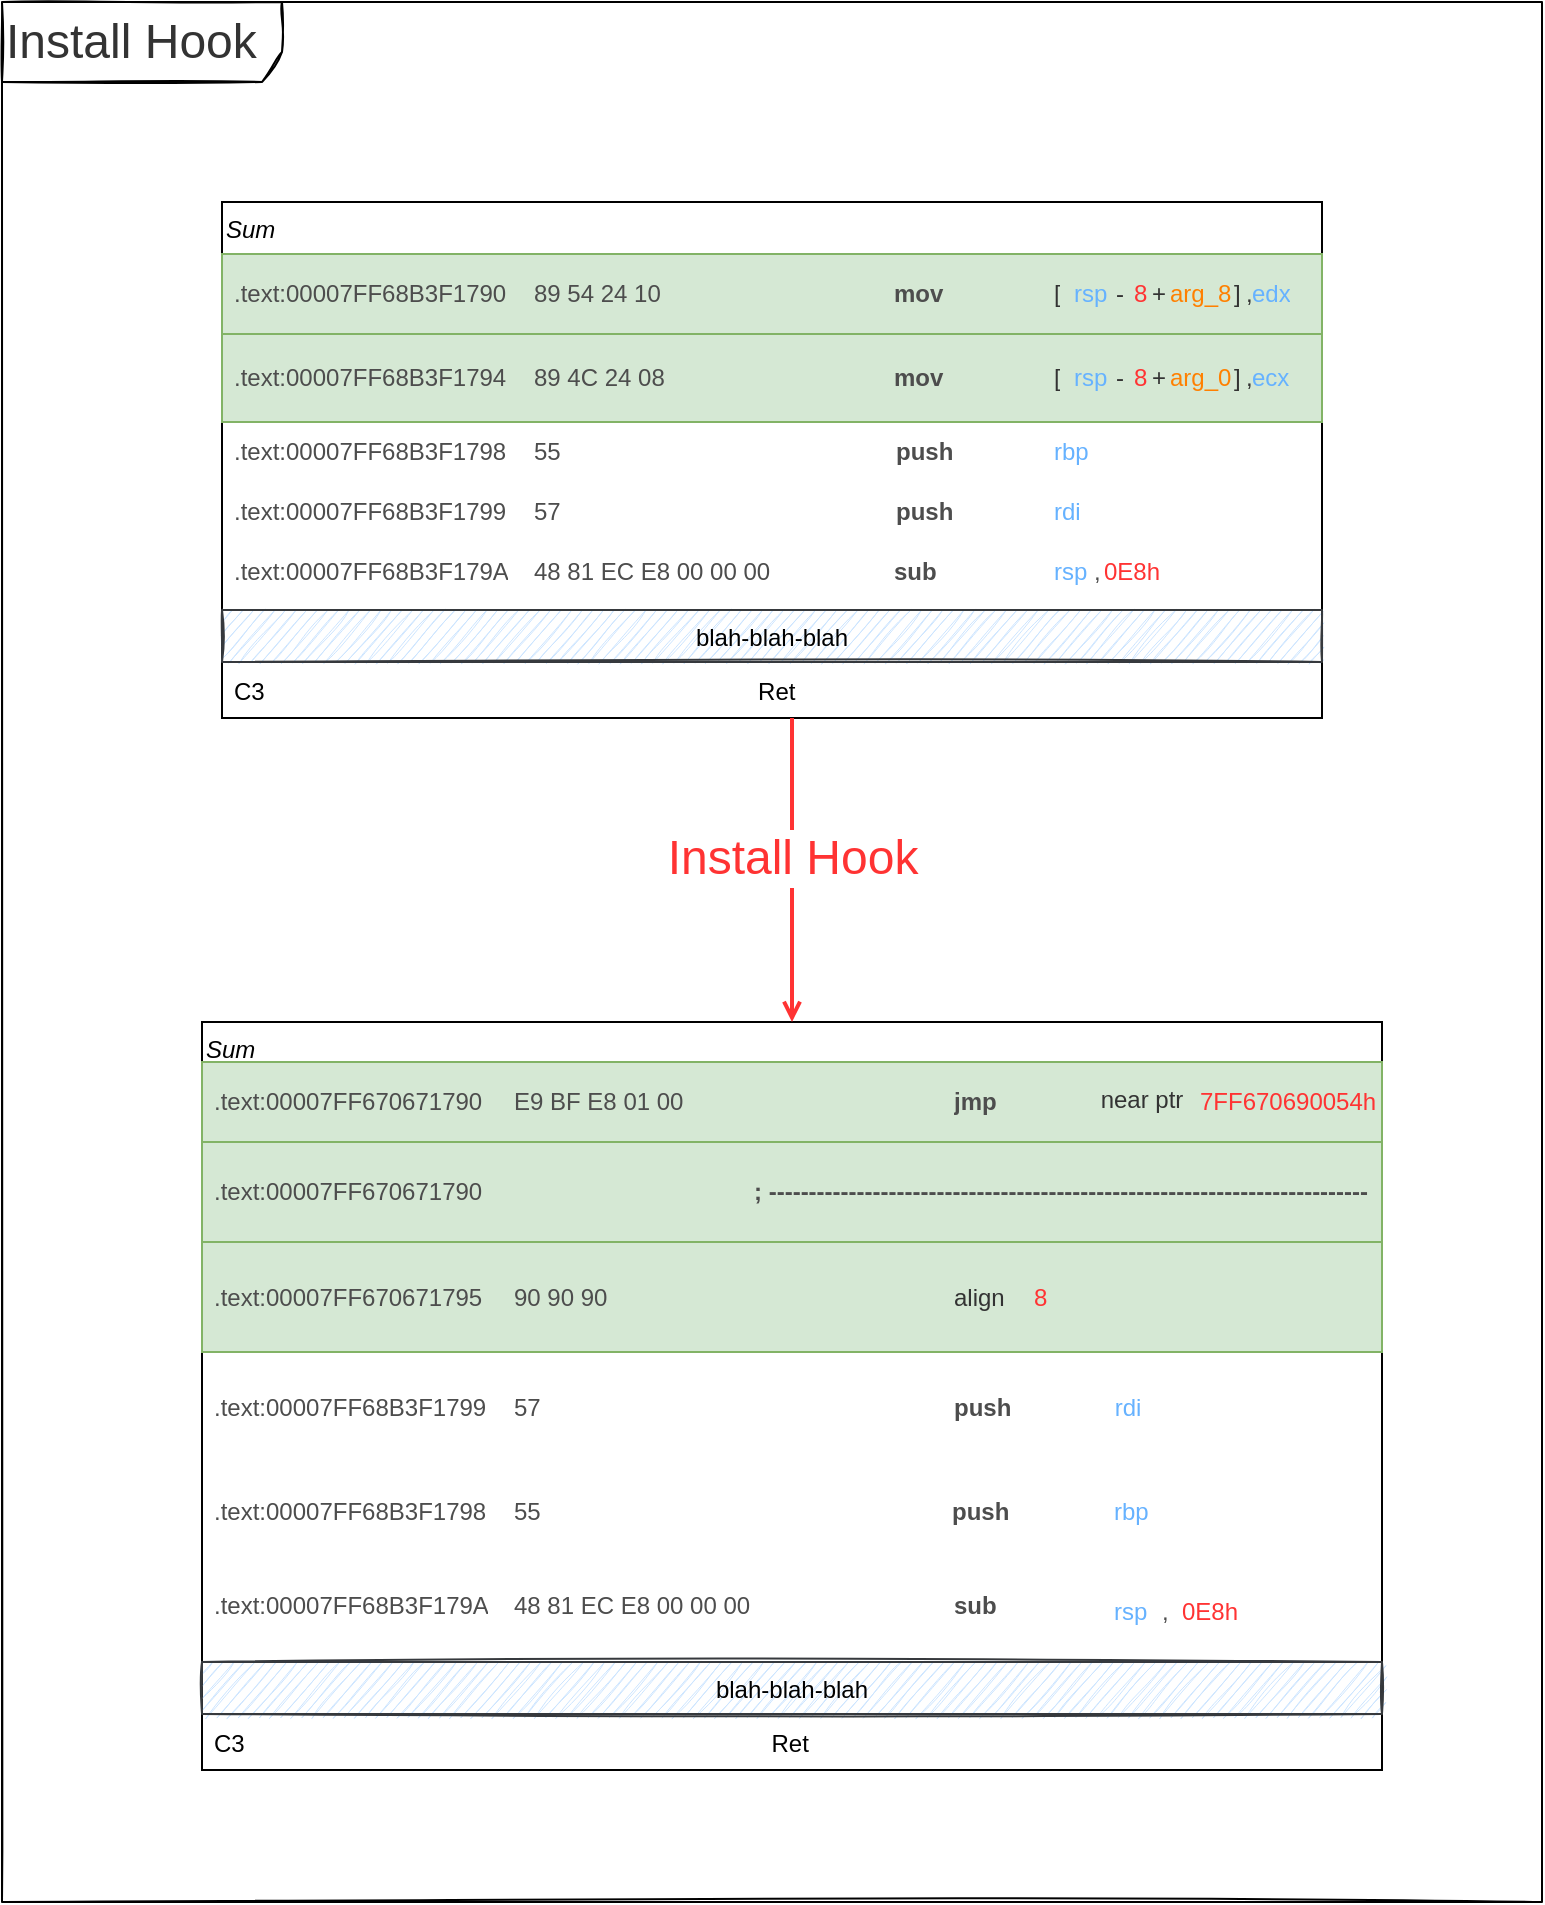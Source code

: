 <mxfile version="13.9.9" type="device" pages="2"><diagram id="C5RBs43oDa-KdzZeNtuy" name="Page-1"><mxGraphModel dx="1673" dy="958" grid="1" gridSize="10" guides="1" tooltips="1" connect="1" arrows="1" fold="1" page="1" pageScale="1" pageWidth="827" pageHeight="1169" math="0" shadow="0"><root><mxCell id="WIyWlLk6GJQsqaUBKTNV-0"/><mxCell id="WIyWlLk6GJQsqaUBKTNV-1" parent="WIyWlLk6GJQsqaUBKTNV-0"/><mxCell id="DZ3Puqd7QOwIK6hAoHtA-308" value="Install Hook" style="shape=umlFrame;whiteSpace=wrap;html=1;rounded=0;glass=0;labelBackgroundColor=none;sketch=1;gradientColor=none;fontSize=24;fontColor=#333333;align=left;width=140;height=40;" vertex="1" parent="WIyWlLk6GJQsqaUBKTNV-1"><mxGeometry x="50" y="30" width="770" height="950" as="geometry"/></mxCell><mxCell id="zkfFHV4jXpPFQw0GAbJ--0" value="Sum" style="swimlane;fontStyle=2;align=left;verticalAlign=middle;childLayout=stackLayout;horizontal=1;startSize=26;horizontalStack=0;resizeParent=1;resizeLast=0;collapsible=1;marginBottom=0;rounded=0;shadow=0;strokeWidth=1;" parent="WIyWlLk6GJQsqaUBKTNV-1" vertex="1"><mxGeometry x="160" y="130" width="550" height="258" as="geometry"><mxRectangle x="210" y="100" width="160" height="26" as="alternateBounds"/></mxGeometry></mxCell><mxCell id="DZ3Puqd7QOwIK6hAoHtA-41" value="" style="group;verticalAlign=middle;align=left;fillColor=#d5e8d4;strokeColor=#82b366;" vertex="1" connectable="0" parent="zkfFHV4jXpPFQw0GAbJ--0"><mxGeometry y="26" width="550" height="40" as="geometry"/></mxCell><mxCell id="DZ3Puqd7QOwIK6hAoHtA-14" value=".text:00007FF68B3F1790" style="text;align=left;verticalAlign=middle;spacingLeft=4;spacingRight=4;overflow=hidden;rotatable=0;points=[[0,0.5],[1,0.5]];portConstraint=eastwest;whiteSpace=wrap;labelBorderColor=none;fontColor=#4D4D4D;" vertex="1" parent="DZ3Puqd7QOwIK6hAoHtA-41"><mxGeometry width="150" height="40" as="geometry"/></mxCell><mxCell id="DZ3Puqd7QOwIK6hAoHtA-15" value="89 54 24 10" style="text;align=left;verticalAlign=middle;spacingLeft=4;spacingRight=4;overflow=hidden;rotatable=0;points=[[0,0.5],[1,0.5]];portConstraint=eastwest;whiteSpace=wrap;labelBorderColor=none;fontColor=#4D4D4D;" vertex="1" parent="DZ3Puqd7QOwIK6hAoHtA-41"><mxGeometry x="150" width="90" height="40" as="geometry"/></mxCell><mxCell id="DZ3Puqd7QOwIK6hAoHtA-17" value="mov" style="text;align=left;verticalAlign=middle;spacingLeft=4;spacingRight=4;overflow=hidden;rotatable=0;points=[[0,0.5],[1,0.5]];portConstraint=eastwest;whiteSpace=wrap;labelBorderColor=none;fontColor=#4D4D4D;fontStyle=1" vertex="1" parent="DZ3Puqd7QOwIK6hAoHtA-41"><mxGeometry x="330" width="40" height="40" as="geometry"/></mxCell><mxCell id="DZ3Puqd7QOwIK6hAoHtA-28" value="" style="group;verticalAlign=middle;align=left;" vertex="1" connectable="0" parent="DZ3Puqd7QOwIK6hAoHtA-41"><mxGeometry x="410" width="133" height="40" as="geometry"/></mxCell><mxCell id="DZ3Puqd7QOwIK6hAoHtA-37" value="-" style="text;align=left;verticalAlign=middle;spacingLeft=4;spacingRight=4;overflow=hidden;rotatable=0;points=[[0,0.5],[1,0.5]];portConstraint=eastwest;whiteSpace=wrap;labelBorderColor=none;fontColor=#333333;" vertex="1" parent="DZ3Puqd7QOwIK6hAoHtA-28"><mxGeometry x="31" width="18" height="40" as="geometry"/></mxCell><mxCell id="DZ3Puqd7QOwIK6hAoHtA-29" value="," style="text;align=left;verticalAlign=middle;spacingLeft=4;spacingRight=4;overflow=hidden;rotatable=0;points=[[0,0.5],[1,0.5]];portConstraint=eastwest;whiteSpace=wrap;labelBorderColor=none;fontColor=#333333;" vertex="1" parent="DZ3Puqd7QOwIK6hAoHtA-28"><mxGeometry x="96" width="14" height="40" as="geometry"/></mxCell><mxCell id="DZ3Puqd7QOwIK6hAoHtA-30" value="arg_8" style="text;align=left;verticalAlign=middle;spacingLeft=4;spacingRight=4;overflow=hidden;rotatable=0;points=[[0,0.5],[1,0.5]];portConstraint=eastwest;whiteSpace=wrap;labelBorderColor=none;fontColor=#FF8000;" vertex="1" parent="DZ3Puqd7QOwIK6hAoHtA-28"><mxGeometry x="58" width="41" height="40" as="geometry"/></mxCell><mxCell id="DZ3Puqd7QOwIK6hAoHtA-31" value="8" style="text;align=left;verticalAlign=middle;spacingLeft=4;spacingRight=4;overflow=hidden;rotatable=0;points=[[0,0.5],[1,0.5]];portConstraint=eastwest;whiteSpace=wrap;labelBorderColor=none;fontColor=#FF3333;" vertex="1" parent="DZ3Puqd7QOwIK6hAoHtA-28"><mxGeometry x="40" width="18" height="40" as="geometry"/></mxCell><mxCell id="DZ3Puqd7QOwIK6hAoHtA-32" value="[" style="text;align=left;verticalAlign=middle;spacingLeft=4;spacingRight=4;overflow=hidden;rotatable=0;points=[[0,0.5],[1,0.5]];portConstraint=eastwest;whiteSpace=wrap;labelBorderColor=none;fontColor=#333333;" vertex="1" parent="DZ3Puqd7QOwIK6hAoHtA-28"><mxGeometry width="20" height="40" as="geometry"/></mxCell><mxCell id="DZ3Puqd7QOwIK6hAoHtA-33" value="]" style="text;align=left;verticalAlign=middle;spacingLeft=4;spacingRight=4;overflow=hidden;rotatable=0;points=[[0,0.5],[1,0.5]];portConstraint=eastwest;whiteSpace=wrap;labelBorderColor=none;fontColor=#333333;" vertex="1" parent="DZ3Puqd7QOwIK6hAoHtA-28"><mxGeometry x="90" width="16" height="40" as="geometry"/></mxCell><mxCell id="DZ3Puqd7QOwIK6hAoHtA-34" value="edx" style="text;align=left;verticalAlign=middle;spacingLeft=4;spacingRight=4;overflow=hidden;rotatable=0;points=[[0,0.5],[1,0.5]];portConstraint=eastwest;whiteSpace=wrap;labelBorderColor=none;fontColor=#66B2FF;" vertex="1" parent="DZ3Puqd7QOwIK6hAoHtA-28"><mxGeometry x="99" width="34" height="40" as="geometry"/></mxCell><mxCell id="DZ3Puqd7QOwIK6hAoHtA-35" value="rsp" style="text;align=left;verticalAlign=middle;spacingLeft=4;spacingRight=4;overflow=hidden;rotatable=0;points=[[0,0.5],[1,0.5]];portConstraint=eastwest;whiteSpace=wrap;labelBorderColor=none;fontColor=#66B2FF;" vertex="1" parent="DZ3Puqd7QOwIK6hAoHtA-28"><mxGeometry x="10" width="30" height="40" as="geometry"/></mxCell><mxCell id="DZ3Puqd7QOwIK6hAoHtA-36" value="+" style="text;align=left;verticalAlign=middle;spacingLeft=4;spacingRight=4;overflow=hidden;rotatable=0;points=[[0,0.5],[1,0.5]];portConstraint=eastwest;whiteSpace=wrap;labelBorderColor=none;fontColor=#333333;" vertex="1" parent="DZ3Puqd7QOwIK6hAoHtA-28"><mxGeometry x="49" width="18" height="40" as="geometry"/></mxCell><mxCell id="DZ3Puqd7QOwIK6hAoHtA-46" value="" style="group;verticalAlign=middle;align=left;fillColor=#d5e8d4;strokeColor=#82b366;labelBackgroundColor=none;labelBorderColor=none;" vertex="1" connectable="0" parent="zkfFHV4jXpPFQw0GAbJ--0"><mxGeometry y="66" width="550" height="44" as="geometry"/></mxCell><mxCell id="DZ3Puqd7QOwIK6hAoHtA-47" value=".text:00007FF68B3F1794" style="text;align=left;verticalAlign=middle;spacingLeft=4;spacingRight=4;overflow=hidden;rotatable=0;points=[[0,0.5],[1,0.5]];portConstraint=eastwest;whiteSpace=wrap;labelBorderColor=none;fontColor=#4D4D4D;" vertex="1" parent="DZ3Puqd7QOwIK6hAoHtA-46"><mxGeometry width="150" height="44" as="geometry"/></mxCell><mxCell id="DZ3Puqd7QOwIK6hAoHtA-48" value="89 4C 24 08" style="text;align=left;verticalAlign=middle;spacingLeft=4;spacingRight=4;overflow=hidden;rotatable=0;points=[[0,0.5],[1,0.5]];portConstraint=eastwest;whiteSpace=wrap;labelBorderColor=none;fontColor=#4D4D4D;" vertex="1" parent="DZ3Puqd7QOwIK6hAoHtA-46"><mxGeometry x="150" width="90" height="44" as="geometry"/></mxCell><mxCell id="DZ3Puqd7QOwIK6hAoHtA-49" value="" style="group;align=left;verticalAlign=middle;" vertex="1" connectable="0" parent="DZ3Puqd7QOwIK6hAoHtA-46"><mxGeometry x="330" width="163" height="44" as="geometry"/></mxCell><mxCell id="DZ3Puqd7QOwIK6hAoHtA-50" value="mov" style="text;align=left;verticalAlign=middle;spacingLeft=4;spacingRight=4;overflow=hidden;rotatable=0;points=[[0,0.5],[1,0.5]];portConstraint=eastwest;whiteSpace=wrap;labelBorderColor=none;fontStyle=1;fontColor=#4D4D4D;" vertex="1" parent="DZ3Puqd7QOwIK6hAoHtA-49"><mxGeometry width="40" height="44" as="geometry"/></mxCell><mxCell id="DZ3Puqd7QOwIK6hAoHtA-51" value="" style="group;verticalAlign=middle;align=left;" vertex="1" connectable="0" parent="DZ3Puqd7QOwIK6hAoHtA-46"><mxGeometry x="410" width="133" height="44" as="geometry"/></mxCell><mxCell id="DZ3Puqd7QOwIK6hAoHtA-60" value="-" style="text;align=left;verticalAlign=middle;spacingLeft=4;spacingRight=4;overflow=hidden;rotatable=0;points=[[0,0.5],[1,0.5]];portConstraint=eastwest;whiteSpace=wrap;labelBorderColor=none;fontColor=#333333;" vertex="1" parent="DZ3Puqd7QOwIK6hAoHtA-51"><mxGeometry x="31" width="18" height="44" as="geometry"/></mxCell><mxCell id="DZ3Puqd7QOwIK6hAoHtA-52" value="," style="text;align=left;verticalAlign=middle;spacingLeft=4;spacingRight=4;overflow=hidden;rotatable=0;points=[[0,0.5],[1,0.5]];portConstraint=eastwest;whiteSpace=wrap;labelBorderColor=none;fontColor=#333333;" vertex="1" parent="DZ3Puqd7QOwIK6hAoHtA-51"><mxGeometry x="96" width="14" height="44" as="geometry"/></mxCell><mxCell id="DZ3Puqd7QOwIK6hAoHtA-53" value="arg_0" style="text;align=left;verticalAlign=middle;spacingLeft=4;spacingRight=4;overflow=hidden;rotatable=0;points=[[0,0.5],[1,0.5]];portConstraint=eastwest;whiteSpace=wrap;labelBorderColor=none;fontColor=#FF8000;" vertex="1" parent="DZ3Puqd7QOwIK6hAoHtA-51"><mxGeometry x="58" width="41" height="44" as="geometry"/></mxCell><mxCell id="DZ3Puqd7QOwIK6hAoHtA-54" value="8" style="text;align=left;verticalAlign=middle;spacingLeft=4;spacingRight=4;overflow=hidden;rotatable=0;points=[[0,0.5],[1,0.5]];portConstraint=eastwest;whiteSpace=wrap;labelBorderColor=none;fontColor=#FF3333;" vertex="1" parent="DZ3Puqd7QOwIK6hAoHtA-51"><mxGeometry x="40" width="18" height="44" as="geometry"/></mxCell><mxCell id="DZ3Puqd7QOwIK6hAoHtA-55" value="[" style="text;align=left;verticalAlign=middle;spacingLeft=4;spacingRight=4;overflow=hidden;rotatable=0;points=[[0,0.5],[1,0.5]];portConstraint=eastwest;whiteSpace=wrap;labelBorderColor=none;fontColor=#333333;" vertex="1" parent="DZ3Puqd7QOwIK6hAoHtA-51"><mxGeometry width="20" height="44" as="geometry"/></mxCell><mxCell id="DZ3Puqd7QOwIK6hAoHtA-56" value="]" style="text;align=left;verticalAlign=middle;spacingLeft=4;spacingRight=4;overflow=hidden;rotatable=0;points=[[0,0.5],[1,0.5]];portConstraint=eastwest;whiteSpace=wrap;labelBorderColor=none;fontColor=#333333;" vertex="1" parent="DZ3Puqd7QOwIK6hAoHtA-51"><mxGeometry x="90" width="16" height="44" as="geometry"/></mxCell><mxCell id="DZ3Puqd7QOwIK6hAoHtA-57" value="ecx" style="text;align=left;verticalAlign=middle;spacingLeft=4;spacingRight=4;overflow=hidden;rotatable=0;points=[[0,0.5],[1,0.5]];portConstraint=eastwest;whiteSpace=wrap;labelBorderColor=none;fontColor=#66B2FF;" vertex="1" parent="DZ3Puqd7QOwIK6hAoHtA-51"><mxGeometry x="99" width="34" height="44" as="geometry"/></mxCell><mxCell id="DZ3Puqd7QOwIK6hAoHtA-58" value="rsp" style="text;align=left;verticalAlign=middle;spacingLeft=4;spacingRight=4;overflow=hidden;rotatable=0;points=[[0,0.5],[1,0.5]];portConstraint=eastwest;whiteSpace=wrap;labelBorderColor=none;fontColor=#66B2FF;" vertex="1" parent="DZ3Puqd7QOwIK6hAoHtA-51"><mxGeometry x="10" width="30" height="44" as="geometry"/></mxCell><mxCell id="DZ3Puqd7QOwIK6hAoHtA-59" value="+" style="text;align=left;verticalAlign=middle;spacingLeft=4;spacingRight=4;overflow=hidden;rotatable=0;points=[[0,0.5],[1,0.5]];portConstraint=eastwest;whiteSpace=wrap;labelBorderColor=none;fontColor=#333333;" vertex="1" parent="DZ3Puqd7QOwIK6hAoHtA-51"><mxGeometry x="49" width="18" height="44" as="geometry"/></mxCell><mxCell id="DZ3Puqd7QOwIK6hAoHtA-98" value="" style="group;verticalAlign=middle;align=left;" vertex="1" connectable="0" parent="zkfFHV4jXpPFQw0GAbJ--0"><mxGeometry y="110" width="550" height="30" as="geometry"/></mxCell><mxCell id="DZ3Puqd7QOwIK6hAoHtA-99" value=".text:00007FF68B3F1798" style="text;align=left;verticalAlign=middle;spacingLeft=4;spacingRight=4;overflow=hidden;rotatable=0;points=[[0,0.5],[1,0.5]];portConstraint=eastwest;whiteSpace=wrap;labelBorderColor=none;fontColor=#4D4D4D;" vertex="1" parent="DZ3Puqd7QOwIK6hAoHtA-98"><mxGeometry width="150" height="30" as="geometry"/></mxCell><mxCell id="DZ3Puqd7QOwIK6hAoHtA-100" value="55" style="text;align=left;verticalAlign=middle;spacingLeft=4;spacingRight=4;overflow=hidden;rotatable=0;points=[[0,0.5],[1,0.5]];portConstraint=eastwest;whiteSpace=wrap;labelBorderColor=none;fontColor=#4D4D4D;" vertex="1" parent="DZ3Puqd7QOwIK6hAoHtA-98"><mxGeometry x="150" width="30" height="30" as="geometry"/></mxCell><mxCell id="DZ3Puqd7QOwIK6hAoHtA-101" value="" style="group;align=left;verticalAlign=middle;" vertex="1" connectable="0" parent="DZ3Puqd7QOwIK6hAoHtA-98"><mxGeometry x="340" width="77.12" height="30" as="geometry"/></mxCell><mxCell id="DZ3Puqd7QOwIK6hAoHtA-102" value="push" style="text;align=left;verticalAlign=middle;spacingLeft=4;spacingRight=4;overflow=hidden;rotatable=0;points=[[0,0.5],[1,0.5]];portConstraint=eastwest;whiteSpace=wrap;labelBorderColor=none;fontColor=#4D4D4D;fontStyle=1" vertex="1" parent="DZ3Puqd7QOwIK6hAoHtA-101"><mxGeometry x="-9" width="40" height="30" as="geometry"/></mxCell><mxCell id="DZ3Puqd7QOwIK6hAoHtA-103" value="" style="group;verticalAlign=middle;align=center;" vertex="1" connectable="0" parent="DZ3Puqd7QOwIK6hAoHtA-98"><mxGeometry x="408" width="37" height="30" as="geometry"/></mxCell><mxCell id="DZ3Puqd7QOwIK6hAoHtA-104" value="rbp" style="text;align=left;verticalAlign=middle;spacingLeft=4;spacingRight=4;overflow=hidden;rotatable=0;points=[[0,0.5],[1,0.5]];portConstraint=eastwest;whiteSpace=wrap;labelBorderColor=none;fontColor=#66B2FF;" vertex="1" parent="DZ3Puqd7QOwIK6hAoHtA-103"><mxGeometry x="2.396" width="34.604" height="30" as="geometry"/></mxCell><mxCell id="DZ3Puqd7QOwIK6hAoHtA-77" value="" style="group;verticalAlign=middle;align=left;" vertex="1" connectable="0" parent="zkfFHV4jXpPFQw0GAbJ--0"><mxGeometry y="140" width="550" height="30" as="geometry"/></mxCell><mxCell id="DZ3Puqd7QOwIK6hAoHtA-78" value=".text:00007FF68B3F1799" style="text;align=left;verticalAlign=middle;spacingLeft=4;spacingRight=4;overflow=hidden;rotatable=0;points=[[0,0.5],[1,0.5]];portConstraint=eastwest;whiteSpace=wrap;labelBorderColor=none;fontColor=#4D4D4D;" vertex="1" parent="DZ3Puqd7QOwIK6hAoHtA-77"><mxGeometry width="150" height="30" as="geometry"/></mxCell><mxCell id="DZ3Puqd7QOwIK6hAoHtA-79" value="57" style="text;align=left;verticalAlign=middle;spacingLeft=4;spacingRight=4;overflow=hidden;rotatable=0;points=[[0,0.5],[1,0.5]];portConstraint=eastwest;whiteSpace=wrap;labelBorderColor=none;fontColor=#4D4D4D;" vertex="1" parent="DZ3Puqd7QOwIK6hAoHtA-77"><mxGeometry x="150" width="30" height="30" as="geometry"/></mxCell><mxCell id="DZ3Puqd7QOwIK6hAoHtA-80" value="" style="group;align=left;verticalAlign=middle;" vertex="1" connectable="0" parent="DZ3Puqd7QOwIK6hAoHtA-77"><mxGeometry x="330" width="87.12" height="30" as="geometry"/></mxCell><mxCell id="DZ3Puqd7QOwIK6hAoHtA-82" value="" style="group;verticalAlign=middle;align=left;" vertex="1" connectable="0" parent="DZ3Puqd7QOwIK6hAoHtA-80"><mxGeometry x="35.02" width="33.89" height="30" as="geometry"/></mxCell><mxCell id="DZ3Puqd7QOwIK6hAoHtA-81" value="push" style="text;align=left;verticalAlign=middle;spacingLeft=4;spacingRight=4;overflow=hidden;rotatable=0;points=[[0,0.5],[1,0.5]];portConstraint=eastwest;whiteSpace=wrap;labelBorderColor=none;fontColor=#4D4D4D;fontStyle=1" vertex="1" parent="DZ3Puqd7QOwIK6hAoHtA-82"><mxGeometry x="-34.02" width="40" height="30" as="geometry"/></mxCell><mxCell id="DZ3Puqd7QOwIK6hAoHtA-89" value="rdi" style="text;align=left;verticalAlign=middle;spacingLeft=4;spacingRight=4;overflow=hidden;rotatable=0;points=[[0,0.5],[1,0.5]];portConstraint=eastwest;whiteSpace=wrap;labelBorderColor=none;fontColor=#66B2FF;" vertex="1" parent="DZ3Puqd7QOwIK6hAoHtA-77"><mxGeometry x="410" width="40" height="30" as="geometry"/></mxCell><mxCell id="DZ3Puqd7QOwIK6hAoHtA-106" value="" style="group;verticalAlign=middle;align=left;" vertex="1" connectable="0" parent="zkfFHV4jXpPFQw0GAbJ--0"><mxGeometry y="170" width="550" height="34" as="geometry"/></mxCell><mxCell id="DZ3Puqd7QOwIK6hAoHtA-107" value=".text:00007FF68B3F179A" style="text;align=left;verticalAlign=middle;spacingLeft=4;spacingRight=4;overflow=hidden;rotatable=0;points=[[0,0.5],[1,0.5]];portConstraint=eastwest;whiteSpace=wrap;labelBorderColor=none;fontColor=#4D4D4D;" vertex="1" parent="DZ3Puqd7QOwIK6hAoHtA-106"><mxGeometry width="150" height="30" as="geometry"/></mxCell><mxCell id="DZ3Puqd7QOwIK6hAoHtA-108" value="48 81 EC E8 00 00 00" style="text;align=left;verticalAlign=middle;spacingLeft=4;spacingRight=4;overflow=hidden;rotatable=0;points=[[0,0.5],[1,0.5]];portConstraint=eastwest;whiteSpace=wrap;labelBorderColor=none;fontColor=#4D4D4D;" vertex="1" parent="DZ3Puqd7QOwIK6hAoHtA-106"><mxGeometry x="150" width="130" height="30" as="geometry"/></mxCell><mxCell id="DZ3Puqd7QOwIK6hAoHtA-109" value="" style="group;align=left;verticalAlign=middle;" vertex="1" connectable="0" parent="DZ3Puqd7QOwIK6hAoHtA-106"><mxGeometry x="330" width="170" height="34" as="geometry"/></mxCell><mxCell id="DZ3Puqd7QOwIK6hAoHtA-110" value="sub" style="text;align=left;verticalAlign=middle;spacingLeft=4;spacingRight=4;overflow=hidden;rotatable=0;points=[[0,0.5],[1,0.5]];portConstraint=eastwest;whiteSpace=wrap;labelBorderColor=none;fontStyle=1;fontColor=#4D4D4D;" vertex="1" parent="DZ3Puqd7QOwIK6hAoHtA-109"><mxGeometry width="50" height="30" as="geometry"/></mxCell><mxCell id="DZ3Puqd7QOwIK6hAoHtA-111" value="" style="group;verticalAlign=middle;align=left;" vertex="1" connectable="0" parent="DZ3Puqd7QOwIK6hAoHtA-109"><mxGeometry x="80" width="90" height="34" as="geometry"/></mxCell><mxCell id="DZ3Puqd7QOwIK6hAoHtA-112" value="rsp" style="text;align=left;verticalAlign=middle;spacingLeft=4;spacingRight=4;overflow=hidden;rotatable=0;points=[[0,0.5],[1,0.5]];portConstraint=eastwest;whiteSpace=wrap;labelBorderColor=none;fontColor=#66B2FF;" vertex="1" parent="DZ3Puqd7QOwIK6hAoHtA-111"><mxGeometry width="40" height="30" as="geometry"/></mxCell><mxCell id="DZ3Puqd7QOwIK6hAoHtA-117" value="," style="text;align=left;verticalAlign=middle;spacingLeft=4;spacingRight=4;overflow=hidden;rotatable=0;points=[[0,0.5],[1,0.5]];portConstraint=eastwest;whiteSpace=wrap;labelBorderColor=none;fontColor=#4D4D4D;" vertex="1" parent="DZ3Puqd7QOwIK6hAoHtA-111"><mxGeometry x="20" width="20" height="30" as="geometry"/></mxCell><mxCell id="DZ3Puqd7QOwIK6hAoHtA-118" value="0E8h" style="text;align=left;verticalAlign=middle;spacingLeft=4;spacingRight=4;overflow=hidden;rotatable=0;points=[[0,0.5],[1,0.5]];portConstraint=eastwest;whiteSpace=wrap;labelBorderColor=none;fontColor=#FF3333;" vertex="1" parent="DZ3Puqd7QOwIK6hAoHtA-111"><mxGeometry x="25" y="-2" width="40" height="34" as="geometry"/></mxCell><mxCell id="zkfFHV4jXpPFQw0GAbJ--5" value="blah-blah-blah" style="text;align=center;verticalAlign=middle;spacingLeft=4;spacingRight=4;overflow=hidden;rotatable=0;points=[[0,0.5],[1,0.5]];portConstraint=eastwest;fillColor=#cce5ff;strokeColor=#36393d;gradientDirection=east;glass=0;rounded=0;sketch=1;labelBorderColor=none;" parent="zkfFHV4jXpPFQw0GAbJ--0" vertex="1"><mxGeometry y="204" width="550" height="26" as="geometry"/></mxCell><mxCell id="DZ3Puqd7QOwIK6hAoHtA-0" value="C3                                                                          Ret" style="text;align=left;verticalAlign=middle;spacingLeft=4;spacingRight=4;overflow=hidden;rotatable=0;points=[[0,0.5],[1,0.5]];portConstraint=eastwest;" vertex="1" parent="zkfFHV4jXpPFQw0GAbJ--0"><mxGeometry y="230" width="550" height="28" as="geometry"/></mxCell><mxCell id="DZ3Puqd7QOwIK6hAoHtA-119" value="Sum" style="swimlane;fontStyle=2;align=left;verticalAlign=middle;childLayout=stackLayout;horizontal=1;startSize=26;horizontalStack=0;resizeParent=1;resizeLast=0;collapsible=1;marginBottom=0;rounded=0;shadow=0;strokeWidth=1;" vertex="1" parent="WIyWlLk6GJQsqaUBKTNV-1"><mxGeometry x="150" y="540" width="590" height="374" as="geometry"><mxRectangle x="210" y="100" width="160" height="26" as="alternateBounds"/></mxGeometry></mxCell><mxCell id="DZ3Puqd7QOwIK6hAoHtA-150" value="" style="group;verticalAlign=middle;align=left;" vertex="1" connectable="0" parent="DZ3Puqd7QOwIK6hAoHtA-119"><mxGeometry y="26" width="590" height="44" as="geometry"/></mxCell><mxCell id="DZ3Puqd7QOwIK6hAoHtA-151" value=".text:00007FF68B3F1798" style="text;align=left;verticalAlign=middle;spacingLeft=4;spacingRight=4;overflow=hidden;rotatable=0;points=[[0,0.5],[1,0.5]];portConstraint=eastwest;whiteSpace=wrap;labelBorderColor=none;fontColor=#4D4D4D;" vertex="1" parent="DZ3Puqd7QOwIK6hAoHtA-150"><mxGeometry width="150" height="44" as="geometry"/></mxCell><mxCell id="DZ3Puqd7QOwIK6hAoHtA-152" value="55" style="text;align=left;verticalAlign=middle;spacingLeft=4;spacingRight=4;overflow=hidden;rotatable=0;points=[[0,0.5],[1,0.5]];portConstraint=eastwest;whiteSpace=wrap;labelBorderColor=none;fontColor=#4D4D4D;" vertex="1" parent="DZ3Puqd7QOwIK6hAoHtA-150"><mxGeometry x="150" width="30" height="44" as="geometry"/></mxCell><mxCell id="DZ3Puqd7QOwIK6hAoHtA-153" value="" style="group;align=left;verticalAlign=middle;fontStyle=1;fontColor=#4D4D4D;" vertex="1" connectable="0" parent="DZ3Puqd7QOwIK6hAoHtA-150"><mxGeometry x="378.88" width="87.12" height="44" as="geometry"/></mxCell><mxCell id="DZ3Puqd7QOwIK6hAoHtA-154" value="push" style="text;align=left;verticalAlign=middle;spacingLeft=4;spacingRight=4;overflow=hidden;rotatable=0;points=[[0,0.5],[1,0.5]];portConstraint=eastwest;whiteSpace=wrap;labelBorderColor=none;fontColor=#4D4D4D;fontStyle=1" vertex="1" parent="DZ3Puqd7QOwIK6hAoHtA-153"><mxGeometry x="-10.167" width="45.187" height="44" as="geometry"/></mxCell><mxCell id="DZ3Puqd7QOwIK6hAoHtA-155" value="" style="group;verticalAlign=middle;align=left;" vertex="1" connectable="0" parent="DZ3Puqd7QOwIK6hAoHtA-150"><mxGeometry x="448.17" width="30" height="44" as="geometry"/></mxCell><mxCell id="DZ3Puqd7QOwIK6hAoHtA-156" value="rbp" style="text;align=left;verticalAlign=middle;spacingLeft=4;spacingRight=4;overflow=hidden;rotatable=0;points=[[0,0.5],[1,0.5]];portConstraint=eastwest;whiteSpace=wrap;labelBorderColor=none;fontColor=#66B2FF;" vertex="1" parent="DZ3Puqd7QOwIK6hAoHtA-155"><mxGeometry x="1.942" width="28.057" height="44" as="geometry"/></mxCell><mxCell id="DZ3Puqd7QOwIK6hAoHtA-266" value="" style="group;verticalAlign=middle;align=left;fillColor=#d5e8d4;strokeColor=#82b366;" vertex="1" connectable="0" parent="DZ3Puqd7QOwIK6hAoHtA-150"><mxGeometry y="-6" width="590" height="40" as="geometry"/></mxCell><mxCell id="DZ3Puqd7QOwIK6hAoHtA-267" value=".text:00007FF670671790" style="text;align=left;verticalAlign=middle;spacingLeft=4;spacingRight=4;overflow=hidden;rotatable=0;points=[[0,0.5],[1,0.5]];portConstraint=eastwest;whiteSpace=wrap;labelBorderColor=none;fontColor=#4D4D4D;" vertex="1" parent="DZ3Puqd7QOwIK6hAoHtA-266"><mxGeometry width="150" height="40" as="geometry"/></mxCell><mxCell id="DZ3Puqd7QOwIK6hAoHtA-268" value="E9 BF E8 01 00" style="text;align=left;verticalAlign=middle;spacingLeft=4;spacingRight=4;overflow=hidden;rotatable=0;points=[[0,0.5],[1,0.5]];portConstraint=eastwest;whiteSpace=wrap;labelBorderColor=none;fontColor=#4D4D4D;" vertex="1" parent="DZ3Puqd7QOwIK6hAoHtA-266"><mxGeometry x="150" width="100" height="40" as="geometry"/></mxCell><mxCell id="DZ3Puqd7QOwIK6hAoHtA-269" value="7FF670690054h" style="text;align=left;verticalAlign=middle;spacingLeft=4;spacingRight=4;overflow=hidden;rotatable=0;points=[[0,0.5],[1,0.5]];portConstraint=eastwest;whiteSpace=wrap;labelBorderColor=none;fontColor=#FF3333;" vertex="1" parent="DZ3Puqd7QOwIK6hAoHtA-266"><mxGeometry x="493" width="100" height="40" as="geometry"/></mxCell><mxCell id="DZ3Puqd7QOwIK6hAoHtA-270" value="" style="group;verticalAlign=middle;align=left;" vertex="1" connectable="0" parent="DZ3Puqd7QOwIK6hAoHtA-266"><mxGeometry x="440" y="-1" width="133" height="40" as="geometry"/></mxCell><mxCell id="DZ3Puqd7QOwIK6hAoHtA-271" value="near ptr" style="text;align=center;verticalAlign=middle;spacingLeft=4;spacingRight=4;overflow=hidden;rotatable=0;points=[[0,0.5],[1,0.5]];portConstraint=eastwest;whiteSpace=wrap;labelBorderColor=none;fontColor=#333333;" vertex="1" parent="DZ3Puqd7QOwIK6hAoHtA-270"><mxGeometry width="60.0" height="40" as="geometry"/></mxCell><mxCell id="DZ3Puqd7QOwIK6hAoHtA-272" value="jmp" style="text;align=left;verticalAlign=middle;spacingLeft=4;spacingRight=4;overflow=hidden;rotatable=0;points=[[0,0.5],[1,0.5]];portConstraint=eastwest;whiteSpace=wrap;labelBorderColor=none;fontColor=#4D4D4D;fontStyle=1" vertex="1" parent="DZ3Puqd7QOwIK6hAoHtA-266"><mxGeometry x="370" width="40" height="40" as="geometry"/></mxCell><mxCell id="DZ3Puqd7QOwIK6hAoHtA-157" value="" style="group;verticalAlign=middle;align=left;" vertex="1" connectable="0" parent="DZ3Puqd7QOwIK6hAoHtA-119"><mxGeometry y="70" width="590" height="40" as="geometry"/></mxCell><mxCell id="DZ3Puqd7QOwIK6hAoHtA-158" value=".text:00007FF68B3F1799" style="text;align=left;verticalAlign=middle;spacingLeft=4;spacingRight=4;overflow=hidden;rotatable=0;points=[[0,0.5],[1,0.5]];portConstraint=eastwest;whiteSpace=wrap;labelBorderColor=none;fontColor=#4D4D4D;" vertex="1" parent="DZ3Puqd7QOwIK6hAoHtA-157"><mxGeometry width="150" height="40" as="geometry"/></mxCell><mxCell id="DZ3Puqd7QOwIK6hAoHtA-159" value="57" style="text;align=left;verticalAlign=middle;spacingLeft=4;spacingRight=4;overflow=hidden;rotatable=0;points=[[0,0.5],[1,0.5]];portConstraint=eastwest;whiteSpace=wrap;labelBorderColor=none;fontColor=#4D4D4D;" vertex="1" parent="DZ3Puqd7QOwIK6hAoHtA-157"><mxGeometry x="150" width="30" height="40" as="geometry"/></mxCell><mxCell id="DZ3Puqd7QOwIK6hAoHtA-163" value="push" style="text;align=left;verticalAlign=middle;spacingLeft=4;spacingRight=4;overflow=hidden;rotatable=0;points=[[0,0.5],[1,0.5]];portConstraint=eastwest;whiteSpace=wrap;labelBorderColor=none;fontStyle=1;fontColor=#4D4D4D;" vertex="1" parent="DZ3Puqd7QOwIK6hAoHtA-157"><mxGeometry x="370.0" width="40" height="40" as="geometry"/></mxCell><mxCell id="DZ3Puqd7QOwIK6hAoHtA-161" value="" style="group;verticalAlign=middle;align=left;" vertex="1" connectable="0" parent="DZ3Puqd7QOwIK6hAoHtA-157"><mxGeometry x="445.13" width="33.89" height="40" as="geometry"/></mxCell><mxCell id="DZ3Puqd7QOwIK6hAoHtA-162" value="rdi" style="text;align=center;verticalAlign=middle;spacingLeft=4;spacingRight=4;overflow=hidden;rotatable=0;points=[[0,0.5],[1,0.5]];portConstraint=eastwest;whiteSpace=wrap;labelBorderColor=none;fontColor=#66B2FF;" vertex="1" parent="DZ3Puqd7QOwIK6hAoHtA-161"><mxGeometry x="2.194" width="31.696" height="40" as="geometry"/></mxCell><mxCell id="DZ3Puqd7QOwIK6hAoHtA-300" value="" style="group;verticalAlign=middle;align=left;fillColor=#d5e8d4;strokeColor=#82b366;" vertex="1" connectable="0" parent="DZ3Puqd7QOwIK6hAoHtA-157"><mxGeometry y="-10" width="590" height="50" as="geometry"/></mxCell><mxCell id="DZ3Puqd7QOwIK6hAoHtA-301" value=".text:00007FF670671790" style="text;align=left;verticalAlign=middle;spacingLeft=4;spacingRight=4;overflow=hidden;rotatable=0;points=[[0,0.5],[1,0.5]];portConstraint=eastwest;whiteSpace=wrap;labelBorderColor=none;fontColor=#4D4D4D;" vertex="1" parent="DZ3Puqd7QOwIK6hAoHtA-300"><mxGeometry width="150" height="50" as="geometry"/></mxCell><mxCell id="DZ3Puqd7QOwIK6hAoHtA-306" value="; ---------------------------------------------------------------------------" style="text;align=left;verticalAlign=middle;spacingLeft=4;spacingRight=4;overflow=hidden;rotatable=0;points=[[0,0.5],[1,0.5]];portConstraint=eastwest;whiteSpace=wrap;labelBorderColor=none;fontColor=#4D4D4D;fontStyle=1" vertex="1" parent="DZ3Puqd7QOwIK6hAoHtA-300"><mxGeometry x="270" width="320" height="50" as="geometry"/></mxCell><mxCell id="DZ3Puqd7QOwIK6hAoHtA-273" value="" style="group;verticalAlign=middle;align=left;fillColor=#d5e8d4;strokeColor=#82b366;labelBackgroundColor=none;labelBorderColor=none;" vertex="1" connectable="0" parent="DZ3Puqd7QOwIK6hAoHtA-119"><mxGeometry y="110" width="590" height="55" as="geometry"/></mxCell><mxCell id="DZ3Puqd7QOwIK6hAoHtA-274" value=".text:00007FF670671795" style="text;align=left;verticalAlign=middle;spacingLeft=4;spacingRight=4;overflow=hidden;rotatable=0;points=[[0,0.5],[1,0.5]];portConstraint=eastwest;whiteSpace=wrap;labelBorderColor=none;fontColor=#4D4D4D;" vertex="1" parent="DZ3Puqd7QOwIK6hAoHtA-273"><mxGeometry width="150" height="55" as="geometry"/></mxCell><mxCell id="DZ3Puqd7QOwIK6hAoHtA-275" value="90 90 90" style="text;align=left;verticalAlign=middle;spacingLeft=4;spacingRight=4;overflow=hidden;rotatable=0;points=[[0,0.5],[1,0.5]];portConstraint=eastwest;whiteSpace=wrap;labelBorderColor=none;fontColor=#4D4D4D;" vertex="1" parent="DZ3Puqd7QOwIK6hAoHtA-273"><mxGeometry x="150" width="90" height="55" as="geometry"/></mxCell><mxCell id="DZ3Puqd7QOwIK6hAoHtA-276" value="align" style="text;align=left;verticalAlign=middle;spacingLeft=4;spacingRight=4;overflow=hidden;rotatable=0;points=[[0,0.5],[1,0.5]];portConstraint=eastwest;whiteSpace=wrap;labelBorderColor=none;fontStyle=0;fontColor=#333333;" vertex="1" parent="DZ3Puqd7QOwIK6hAoHtA-273"><mxGeometry x="370" width="40" height="55" as="geometry"/></mxCell><mxCell id="DZ3Puqd7QOwIK6hAoHtA-277" value="8" style="text;align=left;verticalAlign=middle;spacingLeft=4;spacingRight=4;overflow=hidden;rotatable=0;points=[[0,0.5],[1,0.5]];portConstraint=eastwest;whiteSpace=wrap;labelBorderColor=none;fontColor=#FF3333;" vertex="1" parent="DZ3Puqd7QOwIK6hAoHtA-273"><mxGeometry x="410" width="18" height="55" as="geometry"/></mxCell><mxCell id="DZ3Puqd7QOwIK6hAoHtA-294" value="" style="group;verticalAlign=middle;align=left;" vertex="1" connectable="0" parent="DZ3Puqd7QOwIK6hAoHtA-119"><mxGeometry y="165" width="590" height="55" as="geometry"/></mxCell><mxCell id="DZ3Puqd7QOwIK6hAoHtA-295" value=".text:00007FF68B3F1799" style="text;align=left;verticalAlign=middle;spacingLeft=4;spacingRight=4;overflow=hidden;rotatable=0;points=[[0,0.5],[1,0.5]];portConstraint=eastwest;whiteSpace=wrap;labelBorderColor=none;fontColor=#4D4D4D;" vertex="1" parent="DZ3Puqd7QOwIK6hAoHtA-294"><mxGeometry width="150" height="55.0" as="geometry"/></mxCell><mxCell id="DZ3Puqd7QOwIK6hAoHtA-296" value="57" style="text;align=left;verticalAlign=middle;spacingLeft=4;spacingRight=4;overflow=hidden;rotatable=0;points=[[0,0.5],[1,0.5]];portConstraint=eastwest;whiteSpace=wrap;labelBorderColor=none;fontColor=#4D4D4D;" vertex="1" parent="DZ3Puqd7QOwIK6hAoHtA-294"><mxGeometry x="150" width="30" height="55.0" as="geometry"/></mxCell><mxCell id="DZ3Puqd7QOwIK6hAoHtA-297" value="push" style="text;align=left;verticalAlign=middle;spacingLeft=4;spacingRight=4;overflow=hidden;rotatable=0;points=[[0,0.5],[1,0.5]];portConstraint=eastwest;whiteSpace=wrap;labelBorderColor=none;fontStyle=1;fontColor=#4D4D4D;" vertex="1" parent="DZ3Puqd7QOwIK6hAoHtA-294"><mxGeometry x="370.0" width="40" height="55.0" as="geometry"/></mxCell><mxCell id="DZ3Puqd7QOwIK6hAoHtA-298" value="" style="group;verticalAlign=middle;align=left;" vertex="1" connectable="0" parent="DZ3Puqd7QOwIK6hAoHtA-294"><mxGeometry x="445.13" width="33.89" height="55.0" as="geometry"/></mxCell><mxCell id="DZ3Puqd7QOwIK6hAoHtA-299" value="rdi" style="text;align=center;verticalAlign=middle;spacingLeft=4;spacingRight=4;overflow=hidden;rotatable=0;points=[[0,0.5],[1,0.5]];portConstraint=eastwest;whiteSpace=wrap;labelBorderColor=none;fontColor=#66B2FF;" vertex="1" parent="DZ3Puqd7QOwIK6hAoHtA-298"><mxGeometry x="2.194" width="31.696" height="55.0" as="geometry"/></mxCell><mxCell id="DZ3Puqd7QOwIK6hAoHtA-278" value="" style="group;verticalAlign=middle;align=left;" vertex="1" connectable="0" parent="DZ3Puqd7QOwIK6hAoHtA-119"><mxGeometry y="220" width="590" height="50" as="geometry"/></mxCell><mxCell id="DZ3Puqd7QOwIK6hAoHtA-279" value=".text:00007FF68B3F1798" style="text;align=left;verticalAlign=middle;spacingLeft=4;spacingRight=4;overflow=hidden;rotatable=0;points=[[0,0.5],[1,0.5]];portConstraint=eastwest;whiteSpace=wrap;labelBorderColor=none;fontColor=#4D4D4D;" vertex="1" parent="DZ3Puqd7QOwIK6hAoHtA-278"><mxGeometry width="150" height="50" as="geometry"/></mxCell><mxCell id="DZ3Puqd7QOwIK6hAoHtA-280" value="55" style="text;align=left;verticalAlign=middle;spacingLeft=4;spacingRight=4;overflow=hidden;rotatable=0;points=[[0,0.5],[1,0.5]];portConstraint=eastwest;whiteSpace=wrap;labelBorderColor=none;fontColor=#4D4D4D;" vertex="1" parent="DZ3Puqd7QOwIK6hAoHtA-278"><mxGeometry x="150" width="30" height="50" as="geometry"/></mxCell><mxCell id="DZ3Puqd7QOwIK6hAoHtA-281" value="" style="group;align=left;verticalAlign=middle;fontStyle=1;fontColor=#4D4D4D;" vertex="1" connectable="0" parent="DZ3Puqd7QOwIK6hAoHtA-278"><mxGeometry x="378.88" width="87.12" height="50" as="geometry"/></mxCell><mxCell id="DZ3Puqd7QOwIK6hAoHtA-282" value="push" style="text;align=left;verticalAlign=middle;spacingLeft=4;spacingRight=4;overflow=hidden;rotatable=0;points=[[0,0.5],[1,0.5]];portConstraint=eastwest;whiteSpace=wrap;labelBorderColor=none;fontColor=#4D4D4D;fontStyle=1" vertex="1" parent="DZ3Puqd7QOwIK6hAoHtA-281"><mxGeometry x="-10.167" width="45.187" height="50" as="geometry"/></mxCell><mxCell id="DZ3Puqd7QOwIK6hAoHtA-283" value="" style="group;verticalAlign=middle;align=left;" vertex="1" connectable="0" parent="DZ3Puqd7QOwIK6hAoHtA-278"><mxGeometry x="448.17" width="30" height="50" as="geometry"/></mxCell><mxCell id="DZ3Puqd7QOwIK6hAoHtA-284" value="rbp" style="text;align=left;verticalAlign=middle;spacingLeft=4;spacingRight=4;overflow=hidden;rotatable=0;points=[[0,0.5],[1,0.5]];portConstraint=eastwest;whiteSpace=wrap;labelBorderColor=none;fontColor=#66B2FF;" vertex="1" parent="DZ3Puqd7QOwIK6hAoHtA-283"><mxGeometry x="1.942" width="28.057" height="50" as="geometry"/></mxCell><mxCell id="DZ3Puqd7QOwIK6hAoHtA-285" value="" style="group;verticalAlign=middle;align=left;" vertex="1" connectable="0" parent="DZ3Puqd7QOwIK6hAoHtA-119"><mxGeometry y="270" width="590" height="50" as="geometry"/></mxCell><mxCell id="DZ3Puqd7QOwIK6hAoHtA-286" value=".text:00007FF68B3F179A" style="text;align=left;verticalAlign=middle;spacingLeft=4;spacingRight=4;overflow=hidden;rotatable=0;points=[[0,0.5],[1,0.5]];portConstraint=eastwest;whiteSpace=wrap;labelBorderColor=none;fontColor=#4D4D4D;" vertex="1" parent="DZ3Puqd7QOwIK6hAoHtA-285"><mxGeometry width="150" height="44.118" as="geometry"/></mxCell><mxCell id="DZ3Puqd7QOwIK6hAoHtA-287" value="48 81 EC E8 00 00 00" style="text;align=left;verticalAlign=middle;spacingLeft=4;spacingRight=4;overflow=hidden;rotatable=0;points=[[0,0.5],[1,0.5]];portConstraint=eastwest;whiteSpace=wrap;labelBorderColor=none;fontColor=#4D4D4D;" vertex="1" parent="DZ3Puqd7QOwIK6hAoHtA-285"><mxGeometry x="150" width="130" height="44.118" as="geometry"/></mxCell><mxCell id="DZ3Puqd7QOwIK6hAoHtA-288" value="" style="group;align=left;verticalAlign=middle;" vertex="1" connectable="0" parent="DZ3Puqd7QOwIK6hAoHtA-285"><mxGeometry x="472.53" width="117.473" height="50" as="geometry"/></mxCell><mxCell id="DZ3Puqd7QOwIK6hAoHtA-289" value="" style="group;verticalAlign=middle;align=left;" vertex="1" connectable="0" parent="DZ3Puqd7QOwIK6hAoHtA-288"><mxGeometry x="-22.587" width="85.01" height="50" as="geometry"/></mxCell><mxCell id="DZ3Puqd7QOwIK6hAoHtA-290" value="rsp" style="text;align=left;verticalAlign=middle;spacingLeft=4;spacingRight=4;overflow=hidden;rotatable=0;points=[[0,0.5],[1,0.5]];portConstraint=eastwest;whiteSpace=wrap;labelBorderColor=none;fontColor=#66B2FF;" vertex="1" parent="DZ3Puqd7QOwIK6hAoHtA-289"><mxGeometry x="-0.002" y="2.941" width="33.916" height="44.118" as="geometry"/></mxCell><mxCell id="DZ3Puqd7QOwIK6hAoHtA-291" value="," style="text;align=left;verticalAlign=middle;spacingLeft=4;spacingRight=4;overflow=hidden;rotatable=0;points=[[0,0.5],[1,0.5]];portConstraint=eastwest;whiteSpace=wrap;labelBorderColor=none;fontColor=#4D4D4D;" vertex="1" parent="DZ3Puqd7QOwIK6hAoHtA-289"><mxGeometry x="24.377" y="2.941" width="36.264" height="44.118" as="geometry"/></mxCell><mxCell id="DZ3Puqd7QOwIK6hAoHtA-292" value="0E8h" style="text;align=left;verticalAlign=middle;spacingLeft=4;spacingRight=4;overflow=hidden;rotatable=0;points=[[0,0.5],[1,0.5]];portConstraint=eastwest;whiteSpace=wrap;labelBorderColor=none;fontColor=#FF3333;" vertex="1" parent="DZ3Puqd7QOwIK6hAoHtA-289"><mxGeometry x="33.91" width="44.95" height="50" as="geometry"/></mxCell><mxCell id="DZ3Puqd7QOwIK6hAoHtA-293" value="sub" style="text;align=left;verticalAlign=middle;spacingLeft=4;spacingRight=4;overflow=hidden;rotatable=0;points=[[0,0.5],[1,0.5]];portConstraint=eastwest;whiteSpace=wrap;labelBorderColor=none;fontStyle=1;fontColor=#4D4D4D;" vertex="1" parent="DZ3Puqd7QOwIK6hAoHtA-285"><mxGeometry x="370" width="40" height="44.118" as="geometry"/></mxCell><mxCell id="DZ3Puqd7QOwIK6hAoHtA-173" value="blah-blah-blah" style="text;align=center;verticalAlign=middle;spacingLeft=4;spacingRight=4;overflow=hidden;rotatable=0;points=[[0,0.5],[1,0.5]];portConstraint=eastwest;fillColor=#cce5ff;strokeColor=#36393d;gradientDirection=east;glass=0;rounded=0;sketch=1;labelBorderColor=none;" vertex="1" parent="DZ3Puqd7QOwIK6hAoHtA-119"><mxGeometry y="320" width="590" height="26" as="geometry"/></mxCell><mxCell id="DZ3Puqd7QOwIK6hAoHtA-174" value="C3                                                                               Ret" style="text;align=left;verticalAlign=middle;spacingLeft=4;spacingRight=4;overflow=hidden;rotatable=0;points=[[0,0.5],[1,0.5]];portConstraint=eastwest;" vertex="1" parent="DZ3Puqd7QOwIK6hAoHtA-119"><mxGeometry y="346" width="590" height="28" as="geometry"/></mxCell><mxCell id="DZ3Puqd7QOwIK6hAoHtA-175" style="edgeStyle=orthogonalEdgeStyle;rounded=0;orthogonalLoop=1;jettySize=auto;html=1;fontColor=#FF3333;strokeColor=#FF3333;strokeWidth=2;endArrow=open;endFill=0;fillColor=#FF3333;startArrow=none;startFill=0;" edge="1" parent="WIyWlLk6GJQsqaUBKTNV-1" source="DZ3Puqd7QOwIK6hAoHtA-0" target="DZ3Puqd7QOwIK6hAoHtA-119"><mxGeometry relative="1" as="geometry"><Array as="points"><mxPoint x="445" y="500"/><mxPoint x="445" y="500"/></Array></mxGeometry></mxCell><mxCell id="DZ3Puqd7QOwIK6hAoHtA-176" value="Install Hook" style="edgeLabel;html=1;align=center;verticalAlign=middle;resizable=0;points=[];fontColor=#FF3333;fontSize=24;" vertex="1" connectable="0" parent="DZ3Puqd7QOwIK6hAoHtA-175"><mxGeometry x="-0.076" y="-1" relative="1" as="geometry"><mxPoint x="1" as="offset"/></mxGeometry></mxCell></root></mxGraphModel></diagram><diagram id="NjtLdvaqg3c6o8ATG8iX" name="Page-2"><mxGraphModel dx="1185" dy="678" grid="1" gridSize="10" guides="1" tooltips="1" connect="1" arrows="1" fold="1" page="1" pageScale="1" pageWidth="827" pageHeight="1169" math="0" shadow="0"><root><mxCell id="Y2TqU4o_bH2aGsIcYo1W-0"/><mxCell id="Y2TqU4o_bH2aGsIcYo1W-1" parent="Y2TqU4o_bH2aGsIcYo1W-0"/><mxCell id="zWluStvGT8w4yMG2luli-0" value="Saut absolue" style="shape=umlFrame;whiteSpace=wrap;html=1;rounded=0;glass=0;labelBackgroundColor=none;sketch=1;gradientColor=none;fontSize=24;fontColor=#333333;align=left;width=160;height=50;" vertex="1" parent="Y2TqU4o_bH2aGsIcYo1W-1"><mxGeometry x="80" y="30" width="1230" height="530" as="geometry"/></mxCell><mxCell id="zWluStvGT8w4yMG2luli-171" style="rounded=0;orthogonalLoop=1;jettySize=auto;html=1;entryX=0;entryY=0.5;entryDx=0;entryDy=0;startArrow=none;startFill=0;endArrow=open;endFill=0;strokeColor=#FF3333;strokeWidth=2;fillColor=#FF3333;fontSize=24;fontColor=#333333;" edge="1" parent="Y2TqU4o_bH2aGsIcYo1W-1" source="zWluStvGT8w4yMG2luli-56" target="zWluStvGT8w4yMG2luli-143"><mxGeometry relative="1" as="geometry"/></mxCell><mxCell id="zWluStvGT8w4yMG2luli-174" value="Relais" style="edgeLabel;html=1;align=center;verticalAlign=middle;resizable=0;points=[];fontSize=24;fontColor=#333333;" vertex="1" connectable="0" parent="zWluStvGT8w4yMG2luli-171"><mxGeometry x="-0.116" relative="1" as="geometry"><mxPoint y="-0.91" as="offset"/></mxGeometry></mxCell><mxCell id="zWluStvGT8w4yMG2luli-56" value="Sum" style="swimlane;fontStyle=2;align=left;verticalAlign=middle;childLayout=stackLayout;horizontal=1;startSize=26;horizontalStack=0;resizeParent=1;resizeLast=0;collapsible=1;marginBottom=0;rounded=0;shadow=0;strokeWidth=1;" vertex="1" parent="Y2TqU4o_bH2aGsIcYo1W-1"><mxGeometry x="170" y="130" width="590" height="374" as="geometry"><mxRectangle x="210" y="100" width="160" height="26" as="alternateBounds"/></mxGeometry></mxCell><mxCell id="zWluStvGT8w4yMG2luli-57" value="" style="group;verticalAlign=middle;align=left;" vertex="1" connectable="0" parent="zWluStvGT8w4yMG2luli-56"><mxGeometry y="26" width="590" height="44" as="geometry"/></mxCell><mxCell id="zWluStvGT8w4yMG2luli-58" value=".text:00007FF68B3F1798" style="text;align=left;verticalAlign=middle;spacingLeft=4;spacingRight=4;overflow=hidden;rotatable=0;points=[[0,0.5],[1,0.5]];portConstraint=eastwest;whiteSpace=wrap;labelBorderColor=none;fontColor=#4D4D4D;" vertex="1" parent="zWluStvGT8w4yMG2luli-57"><mxGeometry width="150" height="44" as="geometry"/></mxCell><mxCell id="zWluStvGT8w4yMG2luli-59" value="55" style="text;align=left;verticalAlign=middle;spacingLeft=4;spacingRight=4;overflow=hidden;rotatable=0;points=[[0,0.5],[1,0.5]];portConstraint=eastwest;whiteSpace=wrap;labelBorderColor=none;fontColor=#4D4D4D;" vertex="1" parent="zWluStvGT8w4yMG2luli-57"><mxGeometry x="150" width="30" height="44" as="geometry"/></mxCell><mxCell id="zWluStvGT8w4yMG2luli-60" value="" style="group;align=left;verticalAlign=middle;fontStyle=1;fontColor=#4D4D4D;" vertex="1" connectable="0" parent="zWluStvGT8w4yMG2luli-57"><mxGeometry x="378.88" width="87.12" height="44" as="geometry"/></mxCell><mxCell id="zWluStvGT8w4yMG2luli-61" value="push" style="text;align=left;verticalAlign=middle;spacingLeft=4;spacingRight=4;overflow=hidden;rotatable=0;points=[[0,0.5],[1,0.5]];portConstraint=eastwest;whiteSpace=wrap;labelBorderColor=none;fontColor=#4D4D4D;fontStyle=1" vertex="1" parent="zWluStvGT8w4yMG2luli-60"><mxGeometry x="-10.167" width="45.187" height="44" as="geometry"/></mxCell><mxCell id="zWluStvGT8w4yMG2luli-62" value="" style="group;verticalAlign=middle;align=left;" vertex="1" connectable="0" parent="zWluStvGT8w4yMG2luli-57"><mxGeometry x="448.17" width="30" height="44" as="geometry"/></mxCell><mxCell id="zWluStvGT8w4yMG2luli-63" value="rbp" style="text;align=left;verticalAlign=middle;spacingLeft=4;spacingRight=4;overflow=hidden;rotatable=0;points=[[0,0.5],[1,0.5]];portConstraint=eastwest;whiteSpace=wrap;labelBorderColor=none;fontColor=#66B2FF;" vertex="1" parent="zWluStvGT8w4yMG2luli-62"><mxGeometry x="1.942" width="28.057" height="44" as="geometry"/></mxCell><mxCell id="zWluStvGT8w4yMG2luli-64" value="" style="group;verticalAlign=middle;align=left;fillColor=#d5e8d4;strokeColor=#82b366;" vertex="1" connectable="0" parent="zWluStvGT8w4yMG2luli-57"><mxGeometry y="-6" width="590" height="40" as="geometry"/></mxCell><mxCell id="zWluStvGT8w4yMG2luli-65" value=".text:00007FF670671790" style="text;align=left;verticalAlign=middle;spacingLeft=4;spacingRight=4;overflow=hidden;rotatable=0;points=[[0,0.5],[1,0.5]];portConstraint=eastwest;whiteSpace=wrap;labelBorderColor=none;fontColor=#4D4D4D;" vertex="1" parent="zWluStvGT8w4yMG2luli-64"><mxGeometry width="150" height="40" as="geometry"/></mxCell><mxCell id="zWluStvGT8w4yMG2luli-66" value="E9 BF E8 01 00" style="text;align=left;verticalAlign=middle;spacingLeft=4;spacingRight=4;overflow=hidden;rotatable=0;points=[[0,0.5],[1,0.5]];portConstraint=eastwest;whiteSpace=wrap;labelBorderColor=none;fontColor=#4D4D4D;" vertex="1" parent="zWluStvGT8w4yMG2luli-64"><mxGeometry x="150" width="100" height="40" as="geometry"/></mxCell><mxCell id="zWluStvGT8w4yMG2luli-67" value="7FF670690054h" style="text;align=left;verticalAlign=middle;spacingLeft=4;spacingRight=4;overflow=hidden;rotatable=0;points=[[0,0.5],[1,0.5]];portConstraint=eastwest;whiteSpace=wrap;labelBorderColor=none;fontColor=#FF3333;" vertex="1" parent="zWluStvGT8w4yMG2luli-64"><mxGeometry x="493" width="100" height="40" as="geometry"/></mxCell><mxCell id="zWluStvGT8w4yMG2luli-68" value="" style="group;verticalAlign=middle;align=left;" vertex="1" connectable="0" parent="zWluStvGT8w4yMG2luli-64"><mxGeometry x="440" y="-1" width="133" height="40" as="geometry"/></mxCell><mxCell id="zWluStvGT8w4yMG2luli-69" value="near ptr" style="text;align=center;verticalAlign=middle;spacingLeft=4;spacingRight=4;overflow=hidden;rotatable=0;points=[[0,0.5],[1,0.5]];portConstraint=eastwest;whiteSpace=wrap;labelBorderColor=none;fontColor=#333333;" vertex="1" parent="zWluStvGT8w4yMG2luli-68"><mxGeometry width="60.0" height="40" as="geometry"/></mxCell><mxCell id="zWluStvGT8w4yMG2luli-70" value="jmp" style="text;align=left;verticalAlign=middle;spacingLeft=4;spacingRight=4;overflow=hidden;rotatable=0;points=[[0,0.5],[1,0.5]];portConstraint=eastwest;whiteSpace=wrap;labelBorderColor=none;fontColor=#4D4D4D;fontStyle=1" vertex="1" parent="zWluStvGT8w4yMG2luli-64"><mxGeometry x="370" width="40" height="40" as="geometry"/></mxCell><mxCell id="zWluStvGT8w4yMG2luli-71" value="" style="group;verticalAlign=middle;align=left;" vertex="1" connectable="0" parent="zWluStvGT8w4yMG2luli-56"><mxGeometry y="70" width="590" height="40" as="geometry"/></mxCell><mxCell id="zWluStvGT8w4yMG2luli-72" value=".text:00007FF68B3F1799" style="text;align=left;verticalAlign=middle;spacingLeft=4;spacingRight=4;overflow=hidden;rotatable=0;points=[[0,0.5],[1,0.5]];portConstraint=eastwest;whiteSpace=wrap;labelBorderColor=none;fontColor=#4D4D4D;" vertex="1" parent="zWluStvGT8w4yMG2luli-71"><mxGeometry width="150" height="40" as="geometry"/></mxCell><mxCell id="zWluStvGT8w4yMG2luli-73" value="57" style="text;align=left;verticalAlign=middle;spacingLeft=4;spacingRight=4;overflow=hidden;rotatable=0;points=[[0,0.5],[1,0.5]];portConstraint=eastwest;whiteSpace=wrap;labelBorderColor=none;fontColor=#4D4D4D;" vertex="1" parent="zWluStvGT8w4yMG2luli-71"><mxGeometry x="150" width="30" height="40" as="geometry"/></mxCell><mxCell id="zWluStvGT8w4yMG2luli-74" value="push" style="text;align=left;verticalAlign=middle;spacingLeft=4;spacingRight=4;overflow=hidden;rotatable=0;points=[[0,0.5],[1,0.5]];portConstraint=eastwest;whiteSpace=wrap;labelBorderColor=none;fontStyle=1;fontColor=#4D4D4D;" vertex="1" parent="zWluStvGT8w4yMG2luli-71"><mxGeometry x="370.0" width="40" height="40" as="geometry"/></mxCell><mxCell id="zWluStvGT8w4yMG2luli-75" value="" style="group;verticalAlign=middle;align=left;" vertex="1" connectable="0" parent="zWluStvGT8w4yMG2luli-71"><mxGeometry x="445.13" width="33.89" height="40" as="geometry"/></mxCell><mxCell id="zWluStvGT8w4yMG2luli-76" value="rdi" style="text;align=center;verticalAlign=middle;spacingLeft=4;spacingRight=4;overflow=hidden;rotatable=0;points=[[0,0.5],[1,0.5]];portConstraint=eastwest;whiteSpace=wrap;labelBorderColor=none;fontColor=#66B2FF;" vertex="1" parent="zWluStvGT8w4yMG2luli-75"><mxGeometry x="2.194" width="31.696" height="40" as="geometry"/></mxCell><mxCell id="zWluStvGT8w4yMG2luli-77" value="" style="group;verticalAlign=middle;align=left;fillColor=#d5e8d4;strokeColor=#82b366;" vertex="1" connectable="0" parent="zWluStvGT8w4yMG2luli-71"><mxGeometry y="-10" width="590" height="50" as="geometry"/></mxCell><mxCell id="zWluStvGT8w4yMG2luli-78" value=".text:00007FF670671790" style="text;align=left;verticalAlign=middle;spacingLeft=4;spacingRight=4;overflow=hidden;rotatable=0;points=[[0,0.5],[1,0.5]];portConstraint=eastwest;whiteSpace=wrap;labelBorderColor=none;fontColor=#4D4D4D;" vertex="1" parent="zWluStvGT8w4yMG2luli-77"><mxGeometry width="150" height="50" as="geometry"/></mxCell><mxCell id="zWluStvGT8w4yMG2luli-79" value="; ---------------------------------------------------------------------------" style="text;align=left;verticalAlign=middle;spacingLeft=4;spacingRight=4;overflow=hidden;rotatable=0;points=[[0,0.5],[1,0.5]];portConstraint=eastwest;whiteSpace=wrap;labelBorderColor=none;fontColor=#4D4D4D;fontStyle=1" vertex="1" parent="zWluStvGT8w4yMG2luli-77"><mxGeometry x="270" width="320" height="50" as="geometry"/></mxCell><mxCell id="zWluStvGT8w4yMG2luli-80" value="" style="group;verticalAlign=middle;align=left;fillColor=#d5e8d4;strokeColor=#82b366;labelBackgroundColor=none;labelBorderColor=none;" vertex="1" connectable="0" parent="zWluStvGT8w4yMG2luli-56"><mxGeometry y="110" width="590" height="55" as="geometry"/></mxCell><mxCell id="zWluStvGT8w4yMG2luli-81" value=".text:00007FF670671795" style="text;align=left;verticalAlign=middle;spacingLeft=4;spacingRight=4;overflow=hidden;rotatable=0;points=[[0,0.5],[1,0.5]];portConstraint=eastwest;whiteSpace=wrap;labelBorderColor=none;fontColor=#4D4D4D;" vertex="1" parent="zWluStvGT8w4yMG2luli-80"><mxGeometry width="150" height="55" as="geometry"/></mxCell><mxCell id="zWluStvGT8w4yMG2luli-82" value="90 90 90" style="text;align=left;verticalAlign=middle;spacingLeft=4;spacingRight=4;overflow=hidden;rotatable=0;points=[[0,0.5],[1,0.5]];portConstraint=eastwest;whiteSpace=wrap;labelBorderColor=none;fontColor=#4D4D4D;" vertex="1" parent="zWluStvGT8w4yMG2luli-80"><mxGeometry x="150" width="90" height="55" as="geometry"/></mxCell><mxCell id="zWluStvGT8w4yMG2luli-83" value="align" style="text;align=left;verticalAlign=middle;spacingLeft=4;spacingRight=4;overflow=hidden;rotatable=0;points=[[0,0.5],[1,0.5]];portConstraint=eastwest;whiteSpace=wrap;labelBorderColor=none;fontStyle=0;fontColor=#333333;" vertex="1" parent="zWluStvGT8w4yMG2luli-80"><mxGeometry x="370" width="40" height="55" as="geometry"/></mxCell><mxCell id="zWluStvGT8w4yMG2luli-84" value="8" style="text;align=left;verticalAlign=middle;spacingLeft=4;spacingRight=4;overflow=hidden;rotatable=0;points=[[0,0.5],[1,0.5]];portConstraint=eastwest;whiteSpace=wrap;labelBorderColor=none;fontColor=#FF3333;" vertex="1" parent="zWluStvGT8w4yMG2luli-80"><mxGeometry x="410" width="18" height="55" as="geometry"/></mxCell><mxCell id="zWluStvGT8w4yMG2luli-85" value="" style="group;verticalAlign=middle;align=left;" vertex="1" connectable="0" parent="zWluStvGT8w4yMG2luli-56"><mxGeometry y="165" width="590" height="55" as="geometry"/></mxCell><mxCell id="zWluStvGT8w4yMG2luli-86" value=".text:00007FF68B3F1799" style="text;align=left;verticalAlign=middle;spacingLeft=4;spacingRight=4;overflow=hidden;rotatable=0;points=[[0,0.5],[1,0.5]];portConstraint=eastwest;whiteSpace=wrap;labelBorderColor=none;fontColor=#4D4D4D;" vertex="1" parent="zWluStvGT8w4yMG2luli-85"><mxGeometry width="150" height="55.0" as="geometry"/></mxCell><mxCell id="zWluStvGT8w4yMG2luli-87" value="57" style="text;align=left;verticalAlign=middle;spacingLeft=4;spacingRight=4;overflow=hidden;rotatable=0;points=[[0,0.5],[1,0.5]];portConstraint=eastwest;whiteSpace=wrap;labelBorderColor=none;fontColor=#4D4D4D;" vertex="1" parent="zWluStvGT8w4yMG2luli-85"><mxGeometry x="150" width="30" height="55.0" as="geometry"/></mxCell><mxCell id="zWluStvGT8w4yMG2luli-88" value="push" style="text;align=left;verticalAlign=middle;spacingLeft=4;spacingRight=4;overflow=hidden;rotatable=0;points=[[0,0.5],[1,0.5]];portConstraint=eastwest;whiteSpace=wrap;labelBorderColor=none;fontStyle=1;fontColor=#4D4D4D;" vertex="1" parent="zWluStvGT8w4yMG2luli-85"><mxGeometry x="370.0" width="40" height="55.0" as="geometry"/></mxCell><mxCell id="zWluStvGT8w4yMG2luli-89" value="" style="group;verticalAlign=middle;align=left;" vertex="1" connectable="0" parent="zWluStvGT8w4yMG2luli-85"><mxGeometry x="445.13" width="33.89" height="55.0" as="geometry"/></mxCell><mxCell id="zWluStvGT8w4yMG2luli-90" value="rdi" style="text;align=center;verticalAlign=middle;spacingLeft=4;spacingRight=4;overflow=hidden;rotatable=0;points=[[0,0.5],[1,0.5]];portConstraint=eastwest;whiteSpace=wrap;labelBorderColor=none;fontColor=#66B2FF;" vertex="1" parent="zWluStvGT8w4yMG2luli-89"><mxGeometry x="2.194" width="31.696" height="55.0" as="geometry"/></mxCell><mxCell id="zWluStvGT8w4yMG2luli-91" value="" style="group;verticalAlign=middle;align=left;" vertex="1" connectable="0" parent="zWluStvGT8w4yMG2luli-56"><mxGeometry y="220" width="590" height="50" as="geometry"/></mxCell><mxCell id="zWluStvGT8w4yMG2luli-92" value=".text:00007FF68B3F1798" style="text;align=left;verticalAlign=middle;spacingLeft=4;spacingRight=4;overflow=hidden;rotatable=0;points=[[0,0.5],[1,0.5]];portConstraint=eastwest;whiteSpace=wrap;labelBorderColor=none;fontColor=#4D4D4D;" vertex="1" parent="zWluStvGT8w4yMG2luli-91"><mxGeometry width="150" height="50" as="geometry"/></mxCell><mxCell id="zWluStvGT8w4yMG2luli-93" value="55" style="text;align=left;verticalAlign=middle;spacingLeft=4;spacingRight=4;overflow=hidden;rotatable=0;points=[[0,0.5],[1,0.5]];portConstraint=eastwest;whiteSpace=wrap;labelBorderColor=none;fontColor=#4D4D4D;" vertex="1" parent="zWluStvGT8w4yMG2luli-91"><mxGeometry x="150" width="30" height="50" as="geometry"/></mxCell><mxCell id="zWluStvGT8w4yMG2luli-94" value="" style="group;align=left;verticalAlign=middle;fontStyle=1;fontColor=#4D4D4D;" vertex="1" connectable="0" parent="zWluStvGT8w4yMG2luli-91"><mxGeometry x="378.88" width="87.12" height="50" as="geometry"/></mxCell><mxCell id="zWluStvGT8w4yMG2luli-95" value="push" style="text;align=left;verticalAlign=middle;spacingLeft=4;spacingRight=4;overflow=hidden;rotatable=0;points=[[0,0.5],[1,0.5]];portConstraint=eastwest;whiteSpace=wrap;labelBorderColor=none;fontColor=#4D4D4D;fontStyle=1" vertex="1" parent="zWluStvGT8w4yMG2luli-94"><mxGeometry x="-10.167" width="45.187" height="50" as="geometry"/></mxCell><mxCell id="zWluStvGT8w4yMG2luli-96" value="" style="group;verticalAlign=middle;align=left;" vertex="1" connectable="0" parent="zWluStvGT8w4yMG2luli-91"><mxGeometry x="448.17" width="30" height="50" as="geometry"/></mxCell><mxCell id="zWluStvGT8w4yMG2luli-97" value="rbp" style="text;align=left;verticalAlign=middle;spacingLeft=4;spacingRight=4;overflow=hidden;rotatable=0;points=[[0,0.5],[1,0.5]];portConstraint=eastwest;whiteSpace=wrap;labelBorderColor=none;fontColor=#66B2FF;" vertex="1" parent="zWluStvGT8w4yMG2luli-96"><mxGeometry x="1.942" width="28.057" height="50" as="geometry"/></mxCell><mxCell id="zWluStvGT8w4yMG2luli-98" value="" style="group;verticalAlign=middle;align=left;" vertex="1" connectable="0" parent="zWluStvGT8w4yMG2luli-56"><mxGeometry y="270" width="590" height="50" as="geometry"/></mxCell><mxCell id="zWluStvGT8w4yMG2luli-99" value=".text:00007FF68B3F179A" style="text;align=left;verticalAlign=middle;spacingLeft=4;spacingRight=4;overflow=hidden;rotatable=0;points=[[0,0.5],[1,0.5]];portConstraint=eastwest;whiteSpace=wrap;labelBorderColor=none;fontColor=#4D4D4D;" vertex="1" parent="zWluStvGT8w4yMG2luli-98"><mxGeometry width="150" height="44.118" as="geometry"/></mxCell><mxCell id="zWluStvGT8w4yMG2luli-100" value="48 81 EC E8 00 00 00" style="text;align=left;verticalAlign=middle;spacingLeft=4;spacingRight=4;overflow=hidden;rotatable=0;points=[[0,0.5],[1,0.5]];portConstraint=eastwest;whiteSpace=wrap;labelBorderColor=none;fontColor=#4D4D4D;" vertex="1" parent="zWluStvGT8w4yMG2luli-98"><mxGeometry x="150" width="130" height="44.118" as="geometry"/></mxCell><mxCell id="zWluStvGT8w4yMG2luli-101" value="" style="group;align=left;verticalAlign=middle;" vertex="1" connectable="0" parent="zWluStvGT8w4yMG2luli-98"><mxGeometry x="472.53" width="117.473" height="50" as="geometry"/></mxCell><mxCell id="zWluStvGT8w4yMG2luli-102" value="" style="group;verticalAlign=middle;align=left;" vertex="1" connectable="0" parent="zWluStvGT8w4yMG2luli-101"><mxGeometry x="-22.587" width="85.01" height="50" as="geometry"/></mxCell><mxCell id="zWluStvGT8w4yMG2luli-103" value="rsp" style="text;align=left;verticalAlign=middle;spacingLeft=4;spacingRight=4;overflow=hidden;rotatable=0;points=[[0,0.5],[1,0.5]];portConstraint=eastwest;whiteSpace=wrap;labelBorderColor=none;fontColor=#66B2FF;" vertex="1" parent="zWluStvGT8w4yMG2luli-102"><mxGeometry x="-0.002" y="2.941" width="33.916" height="44.118" as="geometry"/></mxCell><mxCell id="zWluStvGT8w4yMG2luli-104" value="," style="text;align=left;verticalAlign=middle;spacingLeft=4;spacingRight=4;overflow=hidden;rotatable=0;points=[[0,0.5],[1,0.5]];portConstraint=eastwest;whiteSpace=wrap;labelBorderColor=none;fontColor=#4D4D4D;" vertex="1" parent="zWluStvGT8w4yMG2luli-102"><mxGeometry x="24.377" y="2.941" width="36.264" height="44.118" as="geometry"/></mxCell><mxCell id="zWluStvGT8w4yMG2luli-105" value="0E8h" style="text;align=left;verticalAlign=middle;spacingLeft=4;spacingRight=4;overflow=hidden;rotatable=0;points=[[0,0.5],[1,0.5]];portConstraint=eastwest;whiteSpace=wrap;labelBorderColor=none;fontColor=#FF3333;" vertex="1" parent="zWluStvGT8w4yMG2luli-102"><mxGeometry x="33.91" width="44.95" height="50" as="geometry"/></mxCell><mxCell id="zWluStvGT8w4yMG2luli-106" value="sub" style="text;align=left;verticalAlign=middle;spacingLeft=4;spacingRight=4;overflow=hidden;rotatable=0;points=[[0,0.5],[1,0.5]];portConstraint=eastwest;whiteSpace=wrap;labelBorderColor=none;fontStyle=1;fontColor=#4D4D4D;" vertex="1" parent="zWluStvGT8w4yMG2luli-98"><mxGeometry x="370" width="40" height="44.118" as="geometry"/></mxCell><mxCell id="zWluStvGT8w4yMG2luli-107" value="blah-blah-blah" style="text;align=center;verticalAlign=middle;spacingLeft=4;spacingRight=4;overflow=hidden;rotatable=0;points=[[0,0.5],[1,0.5]];portConstraint=eastwest;fillColor=#cce5ff;strokeColor=#36393d;gradientDirection=east;glass=0;rounded=0;sketch=1;labelBorderColor=none;" vertex="1" parent="zWluStvGT8w4yMG2luli-56"><mxGeometry y="320" width="590" height="26" as="geometry"/></mxCell><mxCell id="zWluStvGT8w4yMG2luli-108" value="C3                                                                               Ret" style="text;align=left;verticalAlign=middle;spacingLeft=4;spacingRight=4;overflow=hidden;rotatable=0;points=[[0,0.5],[1,0.5]];portConstraint=eastwest;" vertex="1" parent="zWluStvGT8w4yMG2luli-56"><mxGeometry y="346" width="590" height="28" as="geometry"/></mxCell><mxCell id="zWluStvGT8w4yMG2luli-173" style="edgeStyle=none;rounded=0;orthogonalLoop=1;jettySize=auto;html=1;entryX=0.5;entryY=0;entryDx=0;entryDy=0;startArrow=none;startFill=0;endArrow=open;endFill=0;strokeColor=#FF3333;strokeWidth=2;fillColor=#FF3333;fontSize=24;fontColor=#333333;" edge="1" parent="Y2TqU4o_bH2aGsIcYo1W-1" source="zWluStvGT8w4yMG2luli-112" target="zWluStvGT8w4yMG2luli-168"><mxGeometry relative="1" as="geometry"/></mxCell><mxCell id="zWluStvGT8w4yMG2luli-175" value="Retour" style="edgeLabel;html=1;align=center;verticalAlign=middle;resizable=0;points=[];fontSize=24;fontColor=#333333;" vertex="1" connectable="0" parent="zWluStvGT8w4yMG2luli-173"><mxGeometry x="-0.231" y="3" relative="1" as="geometry"><mxPoint x="-2.47" y="4.88" as="offset"/></mxGeometry></mxCell><mxCell id="zWluStvGT8w4yMG2luli-112" value="Fonction de relais" style="swimlane;fontStyle=2;align=left;verticalAlign=middle;childLayout=stackLayout;horizontal=1;startSize=26;horizontalStack=0;resizeParent=1;resizeLast=0;collapsible=1;marginBottom=0;rounded=0;shadow=0;strokeWidth=1;" vertex="1" parent="Y2TqU4o_bH2aGsIcYo1W-1"><mxGeometry x="920" y="270" width="360" height="60" as="geometry"><mxRectangle x="210" y="100" width="160" height="26" as="alternateBounds"/></mxGeometry></mxCell><mxCell id="zWluStvGT8w4yMG2luli-142" value="" style="group;verticalAlign=middle;align=left;" vertex="1" connectable="0" parent="zWluStvGT8w4yMG2luli-112"><mxGeometry y="26" width="360" height="30" as="geometry"/></mxCell><mxCell id="zWluStvGT8w4yMG2luli-143" value="49 BA 00 00 00 00 00 00 04 00                       mov        r10,400h  &#10;41 FF E2                                                          jmp         r10  " style="text;align=left;verticalAlign=middle;spacingLeft=4;spacingRight=4;overflow=hidden;rotatable=0;points=[[0,0.5],[1,0.5]];portConstraint=eastwest;whiteSpace=wrap;labelBorderColor=none;fontColor=#4D4D4D;" vertex="1" parent="zWluStvGT8w4yMG2luli-142"><mxGeometry width="550" height="30" as="geometry"/></mxCell><mxCell id="zWluStvGT8w4yMG2luli-168" value="ReturnSum()" style="swimlane;fontStyle=2;align=left;verticalAlign=middle;childLayout=stackLayout;horizontal=1;startSize=26;horizontalStack=0;resizeParent=1;resizeLast=0;collapsible=1;marginBottom=0;rounded=0;shadow=0;strokeWidth=1;" vertex="1" parent="Y2TqU4o_bH2aGsIcYo1W-1"><mxGeometry x="860" y="430" width="290" height="60" as="geometry"><mxRectangle x="210" y="100" width="160" height="26" as="alternateBounds"/></mxGeometry></mxCell><mxCell id="zWluStvGT8w4yMG2luli-169" value="" style="group;verticalAlign=middle;align=left;" vertex="1" connectable="0" parent="zWluStvGT8w4yMG2luli-168"><mxGeometry y="26" width="290" height="30" as="geometry"/></mxCell><mxCell id="zWluStvGT8w4yMG2luli-170" value="B8 00 00 FF FF               mov        eax,0FFFF0000h  &#10;C3                                    ret" style="text;align=left;verticalAlign=middle;spacingLeft=4;spacingRight=4;overflow=hidden;rotatable=0;points=[[0,0.5],[1,0.5]];portConstraint=eastwest;whiteSpace=wrap;labelBorderColor=none;fontColor=#4D4D4D;" vertex="1" parent="zWluStvGT8w4yMG2luli-169"><mxGeometry width="360" height="30" as="geometry"/></mxCell></root></mxGraphModel></diagram></mxfile>